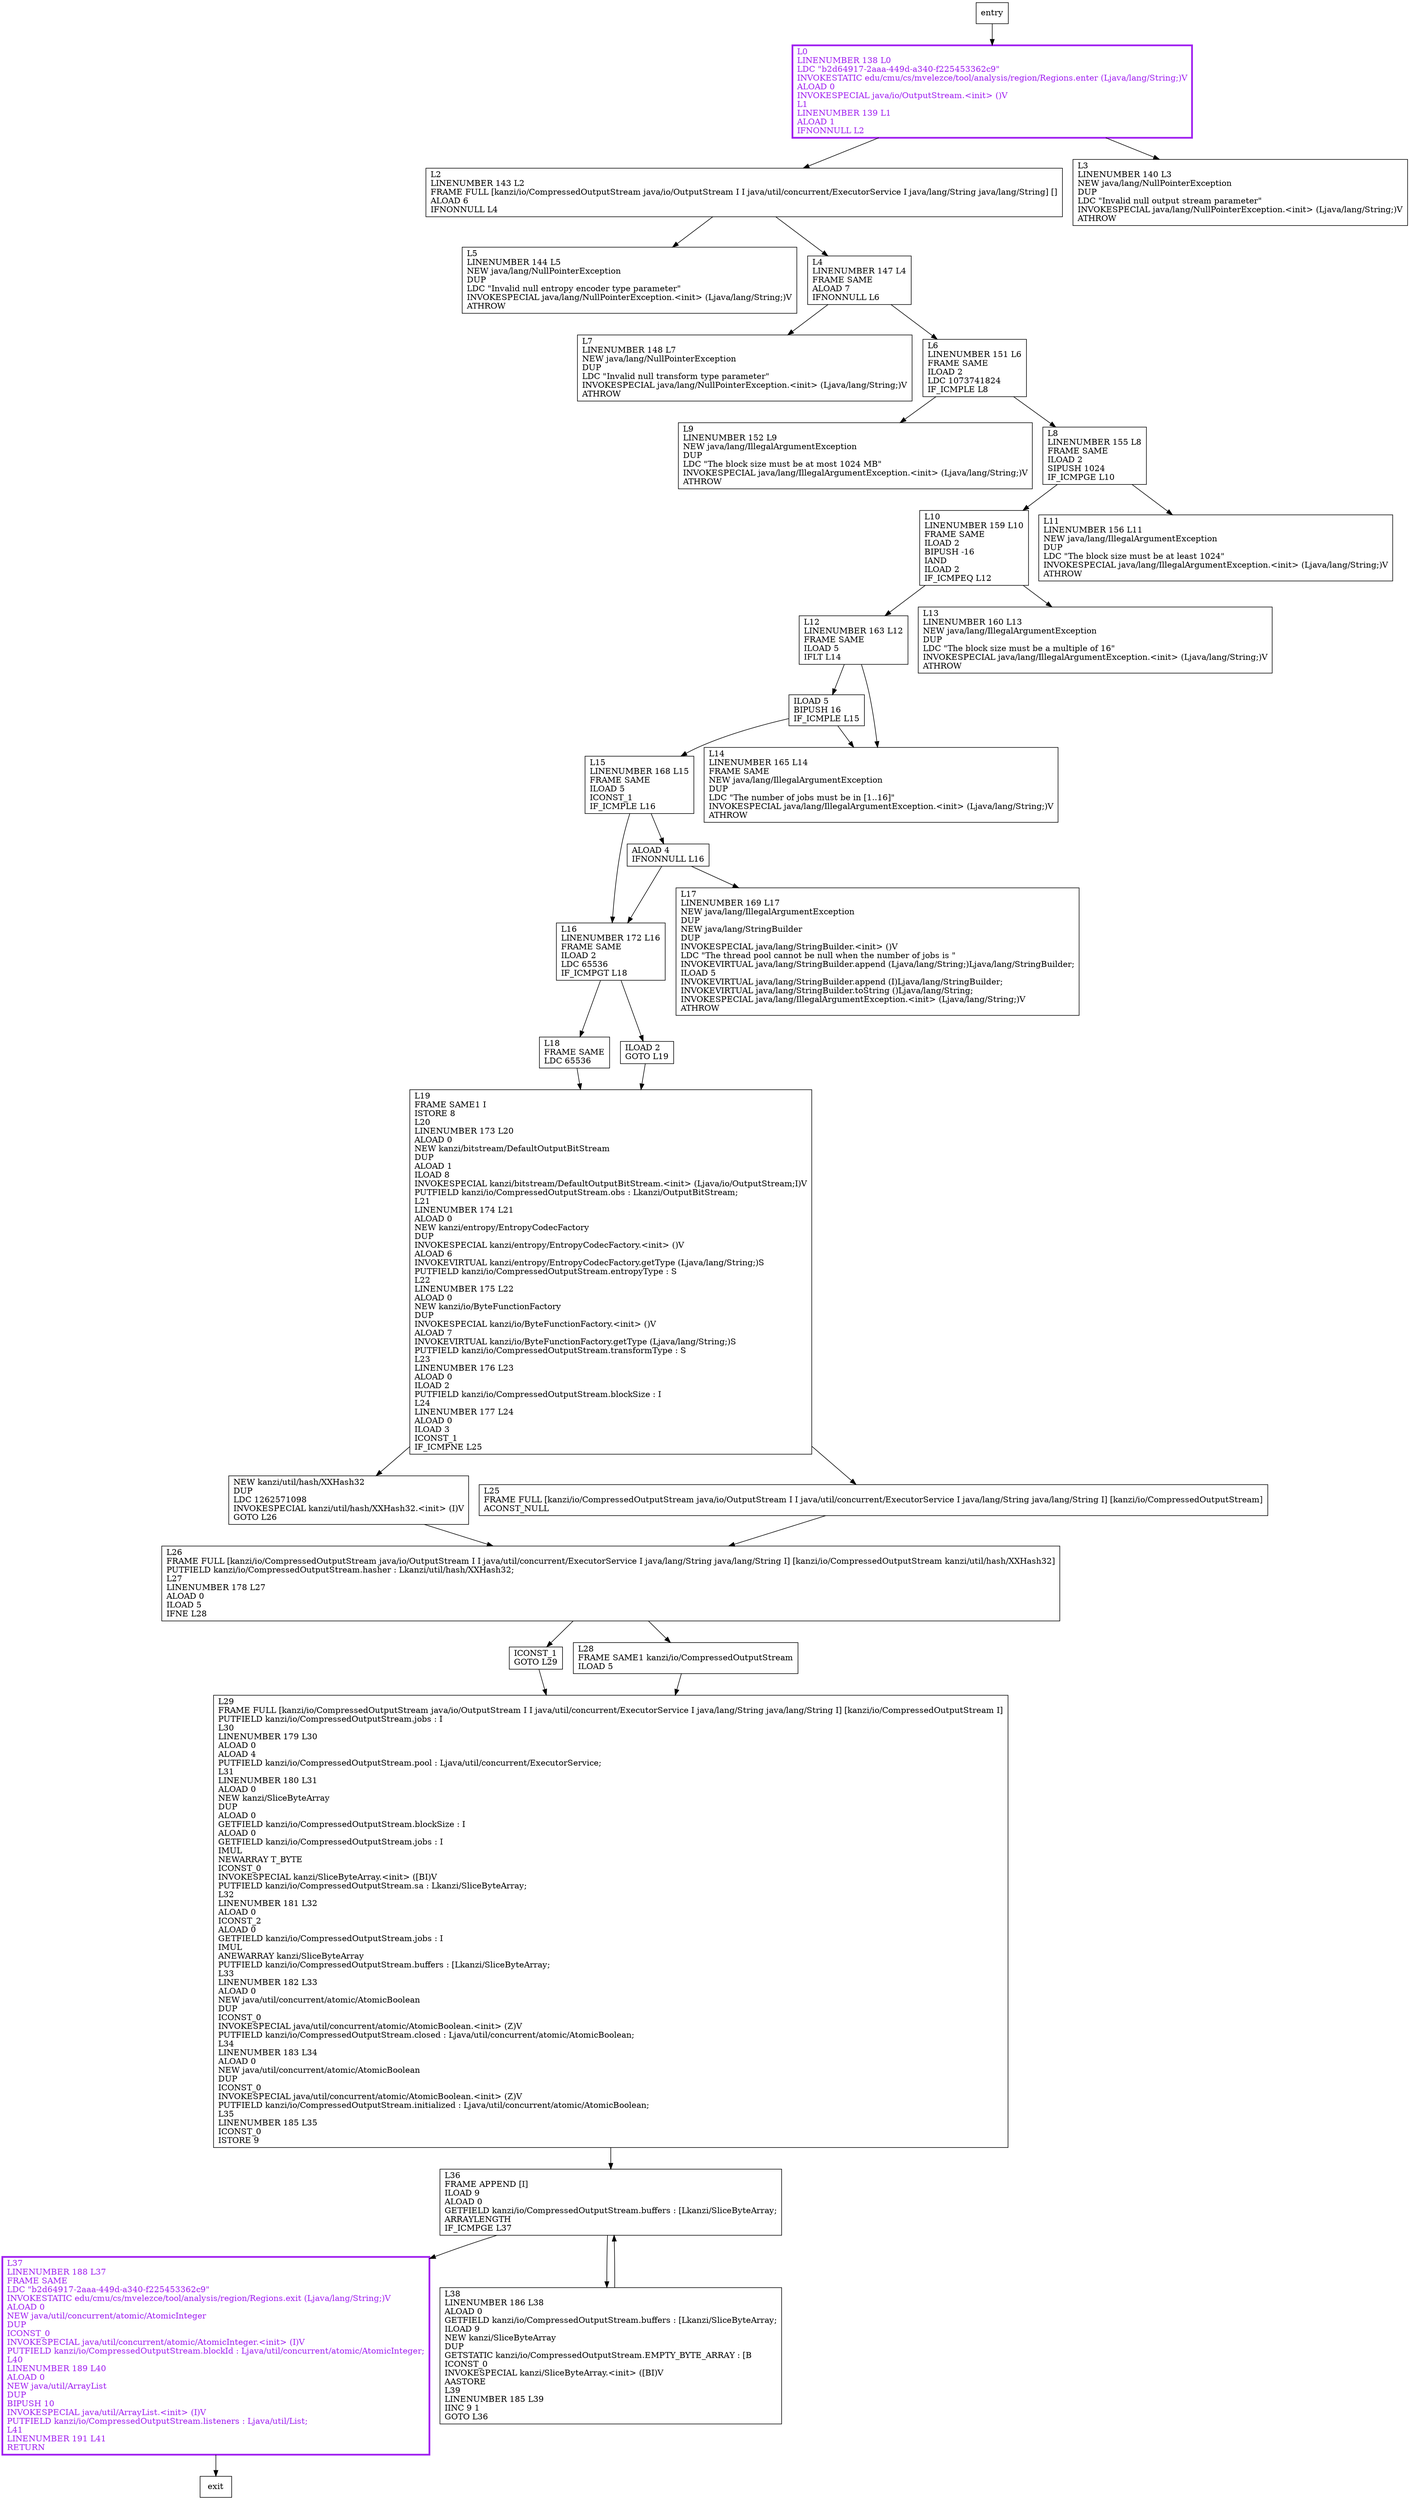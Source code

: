 digraph <init> {
node [shape=record];
1143173591 [label="L7\lLINENUMBER 148 L7\lNEW java/lang/NullPointerException\lDUP\lLDC \"Invalid null transform type parameter\"\lINVOKESPECIAL java/lang/NullPointerException.\<init\> (Ljava/lang/String;)V\lATHROW\l"];
510697479 [label="L5\lLINENUMBER 144 L5\lNEW java/lang/NullPointerException\lDUP\lLDC \"Invalid null entropy encoder type parameter\"\lINVOKESPECIAL java/lang/NullPointerException.\<init\> (Ljava/lang/String;)V\lATHROW\l"];
1117010612 [label="ALOAD 4\lIFNONNULL L16\l"];
518469146 [label="L26\lFRAME FULL [kanzi/io/CompressedOutputStream java/io/OutputStream I I java/util/concurrent/ExecutorService I java/lang/String java/lang/String I] [kanzi/io/CompressedOutputStream kanzi/util/hash/XXHash32]\lPUTFIELD kanzi/io/CompressedOutputStream.hasher : Lkanzi/util/hash/XXHash32;\lL27\lLINENUMBER 178 L27\lALOAD 0\lILOAD 5\lIFNE L28\l"];
358468959 [label="L12\lLINENUMBER 163 L12\lFRAME SAME\lILOAD 5\lIFLT L14\l"];
496632118 [label="ILOAD 5\lBIPUSH 16\lIF_ICMPLE L15\l"];
1506617359 [label="L18\lFRAME SAME\lLDC 65536\l"];
2045105089 [label="L2\lLINENUMBER 143 L2\lFRAME FULL [kanzi/io/CompressedOutputStream java/io/OutputStream I I java/util/concurrent/ExecutorService I java/lang/String java/lang/String] []\lALOAD 6\lIFNONNULL L4\l"];
85402863 [label="L4\lLINENUMBER 147 L4\lFRAME SAME\lALOAD 7\lIFNONNULL L6\l"];
1967276324 [label="ILOAD 2\lGOTO L19\l"];
1244641098 [label="L10\lLINENUMBER 159 L10\lFRAME SAME\lILOAD 2\lBIPUSH -16\lIAND\lILOAD 2\lIF_ICMPEQ L12\l"];
1673847402 [label="L9\lLINENUMBER 152 L9\lNEW java/lang/IllegalArgumentException\lDUP\lLDC \"The block size must be at most 1024 MB\"\lINVOKESPECIAL java/lang/IllegalArgumentException.\<init\> (Ljava/lang/String;)V\lATHROW\l"];
383812770 [label="L19\lFRAME SAME1 I\lISTORE 8\lL20\lLINENUMBER 173 L20\lALOAD 0\lNEW kanzi/bitstream/DefaultOutputBitStream\lDUP\lALOAD 1\lILOAD 8\lINVOKESPECIAL kanzi/bitstream/DefaultOutputBitStream.\<init\> (Ljava/io/OutputStream;I)V\lPUTFIELD kanzi/io/CompressedOutputStream.obs : Lkanzi/OutputBitStream;\lL21\lLINENUMBER 174 L21\lALOAD 0\lNEW kanzi/entropy/EntropyCodecFactory\lDUP\lINVOKESPECIAL kanzi/entropy/EntropyCodecFactory.\<init\> ()V\lALOAD 6\lINVOKEVIRTUAL kanzi/entropy/EntropyCodecFactory.getType (Ljava/lang/String;)S\lPUTFIELD kanzi/io/CompressedOutputStream.entropyType : S\lL22\lLINENUMBER 175 L22\lALOAD 0\lNEW kanzi/io/ByteFunctionFactory\lDUP\lINVOKESPECIAL kanzi/io/ByteFunctionFactory.\<init\> ()V\lALOAD 7\lINVOKEVIRTUAL kanzi/io/ByteFunctionFactory.getType (Ljava/lang/String;)S\lPUTFIELD kanzi/io/CompressedOutputStream.transformType : S\lL23\lLINENUMBER 176 L23\lALOAD 0\lILOAD 2\lPUTFIELD kanzi/io/CompressedOutputStream.blockSize : I\lL24\lLINENUMBER 177 L24\lALOAD 0\lILOAD 3\lICONST_1\lIF_ICMPNE L25\l"];
1716912367 [label="L15\lLINENUMBER 168 L15\lFRAME SAME\lILOAD 5\lICONST_1\lIF_ICMPLE L16\l"];
1383082299 [label="L29\lFRAME FULL [kanzi/io/CompressedOutputStream java/io/OutputStream I I java/util/concurrent/ExecutorService I java/lang/String java/lang/String I] [kanzi/io/CompressedOutputStream I]\lPUTFIELD kanzi/io/CompressedOutputStream.jobs : I\lL30\lLINENUMBER 179 L30\lALOAD 0\lALOAD 4\lPUTFIELD kanzi/io/CompressedOutputStream.pool : Ljava/util/concurrent/ExecutorService;\lL31\lLINENUMBER 180 L31\lALOAD 0\lNEW kanzi/SliceByteArray\lDUP\lALOAD 0\lGETFIELD kanzi/io/CompressedOutputStream.blockSize : I\lALOAD 0\lGETFIELD kanzi/io/CompressedOutputStream.jobs : I\lIMUL\lNEWARRAY T_BYTE\lICONST_0\lINVOKESPECIAL kanzi/SliceByteArray.\<init\> ([BI)V\lPUTFIELD kanzi/io/CompressedOutputStream.sa : Lkanzi/SliceByteArray;\lL32\lLINENUMBER 181 L32\lALOAD 0\lICONST_2\lALOAD 0\lGETFIELD kanzi/io/CompressedOutputStream.jobs : I\lIMUL\lANEWARRAY kanzi/SliceByteArray\lPUTFIELD kanzi/io/CompressedOutputStream.buffers : [Lkanzi/SliceByteArray;\lL33\lLINENUMBER 182 L33\lALOAD 0\lNEW java/util/concurrent/atomic/AtomicBoolean\lDUP\lICONST_0\lINVOKESPECIAL java/util/concurrent/atomic/AtomicBoolean.\<init\> (Z)V\lPUTFIELD kanzi/io/CompressedOutputStream.closed : Ljava/util/concurrent/atomic/AtomicBoolean;\lL34\lLINENUMBER 183 L34\lALOAD 0\lNEW java/util/concurrent/atomic/AtomicBoolean\lDUP\lICONST_0\lINVOKESPECIAL java/util/concurrent/atomic/AtomicBoolean.\<init\> (Z)V\lPUTFIELD kanzi/io/CompressedOutputStream.initialized : Ljava/util/concurrent/atomic/AtomicBoolean;\lL35\lLINENUMBER 185 L35\lICONST_0\lISTORE 9\l"];
2034963318 [label="NEW kanzi/util/hash/XXHash32\lDUP\lLDC 1262571098\lINVOKESPECIAL kanzi/util/hash/XXHash32.\<init\> (I)V\lGOTO L26\l"];
1958602802 [label="L0\lLINENUMBER 138 L0\lLDC \"b2d64917-2aaa-449d-a340-f225453362c9\"\lINVOKESTATIC edu/cmu/cs/mvelezce/tool/analysis/region/Regions.enter (Ljava/lang/String;)V\lALOAD 0\lINVOKESPECIAL java/io/OutputStream.\<init\> ()V\lL1\lLINENUMBER 139 L1\lALOAD 1\lIFNONNULL L2\l"];
2024740320 [label="L8\lLINENUMBER 155 L8\lFRAME SAME\lILOAD 2\lSIPUSH 1024\lIF_ICMPGE L10\l"];
1937851550 [label="ICONST_1\lGOTO L29\l"];
1122879939 [label="L16\lLINENUMBER 172 L16\lFRAME SAME\lILOAD 2\lLDC 65536\lIF_ICMPGT L18\l"];
1364109868 [label="L13\lLINENUMBER 160 L13\lNEW java/lang/IllegalArgumentException\lDUP\lLDC \"The block size must be a multiple of 16\"\lINVOKESPECIAL java/lang/IllegalArgumentException.\<init\> (Ljava/lang/String;)V\lATHROW\l"];
54849876 [label="L36\lFRAME APPEND [I]\lILOAD 9\lALOAD 0\lGETFIELD kanzi/io/CompressedOutputStream.buffers : [Lkanzi/SliceByteArray;\lARRAYLENGTH\lIF_ICMPGE L37\l"];
1883224486 [label="L3\lLINENUMBER 140 L3\lNEW java/lang/NullPointerException\lDUP\lLDC \"Invalid null output stream parameter\"\lINVOKESPECIAL java/lang/NullPointerException.\<init\> (Ljava/lang/String;)V\lATHROW\l"];
264900705 [label="L17\lLINENUMBER 169 L17\lNEW java/lang/IllegalArgumentException\lDUP\lNEW java/lang/StringBuilder\lDUP\lINVOKESPECIAL java/lang/StringBuilder.\<init\> ()V\lLDC \"The thread pool cannot be null when the number of jobs is \"\lINVOKEVIRTUAL java/lang/StringBuilder.append (Ljava/lang/String;)Ljava/lang/StringBuilder;\lILOAD 5\lINVOKEVIRTUAL java/lang/StringBuilder.append (I)Ljava/lang/StringBuilder;\lINVOKEVIRTUAL java/lang/StringBuilder.toString ()Ljava/lang/String;\lINVOKESPECIAL java/lang/IllegalArgumentException.\<init\> (Ljava/lang/String;)V\lATHROW\l"];
204502256 [label="L28\lFRAME SAME1 kanzi/io/CompressedOutputStream\lILOAD 5\l"];
1230771155 [label="L6\lLINENUMBER 151 L6\lFRAME SAME\lILOAD 2\lLDC 1073741824\lIF_ICMPLE L8\l"];
366856721 [label="L11\lLINENUMBER 156 L11\lNEW java/lang/IllegalArgumentException\lDUP\lLDC \"The block size must be at least 1024\"\lINVOKESPECIAL java/lang/IllegalArgumentException.\<init\> (Ljava/lang/String;)V\lATHROW\l"];
1971356297 [label="L37\lLINENUMBER 188 L37\lFRAME SAME\lLDC \"b2d64917-2aaa-449d-a340-f225453362c9\"\lINVOKESTATIC edu/cmu/cs/mvelezce/tool/analysis/region/Regions.exit (Ljava/lang/String;)V\lALOAD 0\lNEW java/util/concurrent/atomic/AtomicInteger\lDUP\lICONST_0\lINVOKESPECIAL java/util/concurrent/atomic/AtomicInteger.\<init\> (I)V\lPUTFIELD kanzi/io/CompressedOutputStream.blockId : Ljava/util/concurrent/atomic/AtomicInteger;\lL40\lLINENUMBER 189 L40\lALOAD 0\lNEW java/util/ArrayList\lDUP\lBIPUSH 10\lINVOKESPECIAL java/util/ArrayList.\<init\> (I)V\lPUTFIELD kanzi/io/CompressedOutputStream.listeners : Ljava/util/List;\lL41\lLINENUMBER 191 L41\lRETURN\l"];
2048454461 [label="L38\lLINENUMBER 186 L38\lALOAD 0\lGETFIELD kanzi/io/CompressedOutputStream.buffers : [Lkanzi/SliceByteArray;\lILOAD 9\lNEW kanzi/SliceByteArray\lDUP\lGETSTATIC kanzi/io/CompressedOutputStream.EMPTY_BYTE_ARRAY : [B\lICONST_0\lINVOKESPECIAL kanzi/SliceByteArray.\<init\> ([BI)V\lAASTORE\lL39\lLINENUMBER 185 L39\lIINC 9 1\lGOTO L36\l"];
1718403752 [label="L14\lLINENUMBER 165 L14\lFRAME SAME\lNEW java/lang/IllegalArgumentException\lDUP\lLDC \"The number of jobs must be in [1..16]\"\lINVOKESPECIAL java/lang/IllegalArgumentException.\<init\> (Ljava/lang/String;)V\lATHROW\l"];
1232525063 [label="L25\lFRAME FULL [kanzi/io/CompressedOutputStream java/io/OutputStream I I java/util/concurrent/ExecutorService I java/lang/String java/lang/String I] [kanzi/io/CompressedOutputStream]\lACONST_NULL\l"];
entry;
exit;
1117010612 -> 264900705;
1117010612 -> 1122879939;
518469146 -> 204502256;
518469146 -> 1937851550;
358468959 -> 496632118;
358468959 -> 1718403752;
496632118 -> 1718403752;
496632118 -> 1716912367;
1506617359 -> 383812770;
2045105089 -> 510697479;
2045105089 -> 85402863;
85402863 -> 1143173591;
85402863 -> 1230771155;
1967276324 -> 383812770;
1244641098 -> 1364109868;
1244641098 -> 358468959;
383812770 -> 2034963318;
383812770 -> 1232525063;
1716912367 -> 1117010612;
1716912367 -> 1122879939;
1383082299 -> 54849876;
2034963318 -> 518469146;
1958602802 -> 1883224486;
1958602802 -> 2045105089;
2024740320 -> 366856721;
2024740320 -> 1244641098;
1937851550 -> 1383082299;
1122879939 -> 1506617359;
1122879939 -> 1967276324;
54849876 -> 1971356297;
54849876 -> 2048454461;
entry -> 1958602802;
204502256 -> 1383082299;
1230771155 -> 2024740320;
1230771155 -> 1673847402;
1971356297 -> exit;
2048454461 -> 54849876;
1232525063 -> 518469146;
1958602802[fontcolor="purple", penwidth=3, color="purple"];
1971356297[fontcolor="purple", penwidth=3, color="purple"];
}
